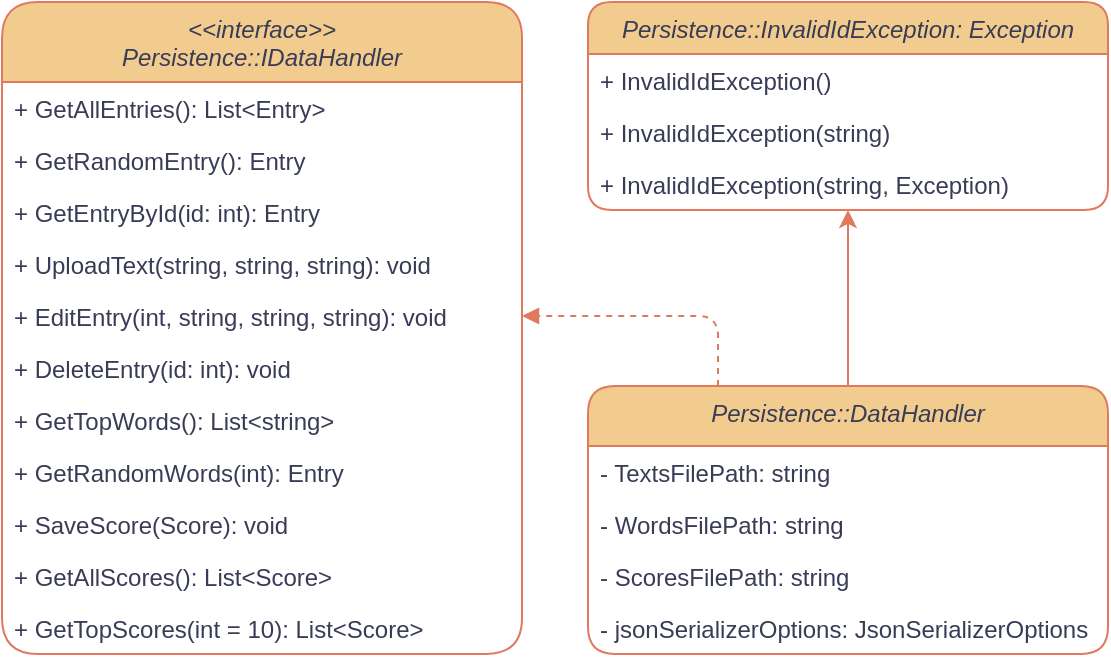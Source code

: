 <mxfile version="24.7.17">
  <diagram id="C5RBs43oDa-KdzZeNtuy" name="Page-1">
    <mxGraphModel dx="368" dy="737" grid="0" gridSize="10" guides="1" tooltips="1" connect="1" arrows="1" fold="1" page="1" pageScale="1" pageWidth="827" pageHeight="1169" background="#ffffff" math="0" shadow="0">
      <root>
        <mxCell id="WIyWlLk6GJQsqaUBKTNV-0" />
        <mxCell id="WIyWlLk6GJQsqaUBKTNV-1" parent="WIyWlLk6GJQsqaUBKTNV-0" />
        <mxCell id="cKu4siLhyV3QIfPD6zT8-0" value="&lt;&lt;interface&gt;&gt;&#xa;Persistence::IDataHandler" style="swimlane;fontStyle=2;align=center;verticalAlign=top;childLayout=stackLayout;horizontal=1;startSize=40;horizontalStack=0;resizeParent=1;resizeLast=0;collapsible=1;marginBottom=0;rounded=1;shadow=0;strokeWidth=1;labelBackgroundColor=none;fillColor=#F2CC8F;strokeColor=#E07A5F;fontColor=#393C56;" parent="WIyWlLk6GJQsqaUBKTNV-1" vertex="1">
          <mxGeometry x="921" y="534" width="260" height="326" as="geometry">
            <mxRectangle x="220" y="120" width="160" height="26" as="alternateBounds" />
          </mxGeometry>
        </mxCell>
        <mxCell id="cKu4siLhyV3QIfPD6zT8-1" value="+ GetAllEntries(): List&lt;Entry&gt;" style="text;align=left;verticalAlign=top;spacingLeft=4;spacingRight=4;overflow=hidden;rotatable=0;points=[[0,0.5],[1,0.5]];portConstraint=eastwest;labelBackgroundColor=none;fontColor=#393C56;rounded=1;" parent="cKu4siLhyV3QIfPD6zT8-0" vertex="1">
          <mxGeometry y="40" width="260" height="26" as="geometry" />
        </mxCell>
        <mxCell id="cKu4siLhyV3QIfPD6zT8-2" value="+ GetRandomEntry(): Entry" style="text;align=left;verticalAlign=top;spacingLeft=4;spacingRight=4;overflow=hidden;rotatable=0;points=[[0,0.5],[1,0.5]];portConstraint=eastwest;labelBackgroundColor=none;fontColor=#393C56;rounded=1;" parent="cKu4siLhyV3QIfPD6zT8-0" vertex="1">
          <mxGeometry y="66" width="260" height="26" as="geometry" />
        </mxCell>
        <mxCell id="cKu4siLhyV3QIfPD6zT8-3" value="+ GetEntryById(id: int): Entry" style="text;align=left;verticalAlign=top;spacingLeft=4;spacingRight=4;overflow=hidden;rotatable=0;points=[[0,0.5],[1,0.5]];portConstraint=eastwest;labelBackgroundColor=none;fontColor=#393C56;rounded=1;" parent="cKu4siLhyV3QIfPD6zT8-0" vertex="1">
          <mxGeometry y="92" width="260" height="26" as="geometry" />
        </mxCell>
        <mxCell id="cKu4siLhyV3QIfPD6zT8-4" value="+ UploadText(string, string, string): void" style="text;align=left;verticalAlign=top;spacingLeft=4;spacingRight=4;overflow=hidden;rotatable=0;points=[[0,0.5],[1,0.5]];portConstraint=eastwest;labelBackgroundColor=none;fontColor=#393C56;rounded=1;" parent="cKu4siLhyV3QIfPD6zT8-0" vertex="1">
          <mxGeometry y="118" width="260" height="26" as="geometry" />
        </mxCell>
        <mxCell id="cKu4siLhyV3QIfPD6zT8-5" value="+ EditEntry(int, string, string, string): void" style="text;align=left;verticalAlign=top;spacingLeft=4;spacingRight=4;overflow=hidden;rotatable=0;points=[[0,0.5],[1,0.5]];portConstraint=eastwest;labelBackgroundColor=none;fontColor=#393C56;rounded=1;" parent="cKu4siLhyV3QIfPD6zT8-0" vertex="1">
          <mxGeometry y="144" width="260" height="26" as="geometry" />
        </mxCell>
        <mxCell id="cKu4siLhyV3QIfPD6zT8-6" value="+ DeleteEntry(id: int): void" style="text;align=left;verticalAlign=top;spacingLeft=4;spacingRight=4;overflow=hidden;rotatable=0;points=[[0,0.5],[1,0.5]];portConstraint=eastwest;labelBackgroundColor=none;fontColor=#393C56;rounded=1;" parent="cKu4siLhyV3QIfPD6zT8-0" vertex="1">
          <mxGeometry y="170" width="260" height="26" as="geometry" />
        </mxCell>
        <mxCell id="cKu4siLhyV3QIfPD6zT8-7" value="+ GetTopWords(): List&lt;string&gt;" style="text;align=left;verticalAlign=top;spacingLeft=4;spacingRight=4;overflow=hidden;rotatable=0;points=[[0,0.5],[1,0.5]];portConstraint=eastwest;labelBackgroundColor=none;fontColor=#393C56;rounded=1;" parent="cKu4siLhyV3QIfPD6zT8-0" vertex="1">
          <mxGeometry y="196" width="260" height="26" as="geometry" />
        </mxCell>
        <mxCell id="cKu4siLhyV3QIfPD6zT8-8" value="+ GetRandomWords(int): Entry" style="text;align=left;verticalAlign=top;spacingLeft=4;spacingRight=4;overflow=hidden;rotatable=0;points=[[0,0.5],[1,0.5]];portConstraint=eastwest;labelBackgroundColor=none;fontColor=#393C56;rounded=1;" parent="cKu4siLhyV3QIfPD6zT8-0" vertex="1">
          <mxGeometry y="222" width="260" height="26" as="geometry" />
        </mxCell>
        <mxCell id="cKu4siLhyV3QIfPD6zT8-9" value="+ SaveScore(Score): void" style="text;align=left;verticalAlign=top;spacingLeft=4;spacingRight=4;overflow=hidden;rotatable=0;points=[[0,0.5],[1,0.5]];portConstraint=eastwest;labelBackgroundColor=none;fontColor=#393C56;rounded=1;" parent="cKu4siLhyV3QIfPD6zT8-0" vertex="1">
          <mxGeometry y="248" width="260" height="26" as="geometry" />
        </mxCell>
        <mxCell id="cKu4siLhyV3QIfPD6zT8-10" value="+ GetAllScores(): List&lt;Score&gt;" style="text;align=left;verticalAlign=top;spacingLeft=4;spacingRight=4;overflow=hidden;rotatable=0;points=[[0,0.5],[1,0.5]];portConstraint=eastwest;labelBackgroundColor=none;fontColor=#393C56;rounded=1;" parent="cKu4siLhyV3QIfPD6zT8-0" vertex="1">
          <mxGeometry y="274" width="260" height="26" as="geometry" />
        </mxCell>
        <mxCell id="cKu4siLhyV3QIfPD6zT8-11" value="+ GetTopScores(int = 10): List&lt;Score&gt;" style="text;align=left;verticalAlign=top;spacingLeft=4;spacingRight=4;overflow=hidden;rotatable=0;points=[[0,0.5],[1,0.5]];portConstraint=eastwest;labelBackgroundColor=none;fontColor=#393C56;rounded=1;" parent="cKu4siLhyV3QIfPD6zT8-0" vertex="1">
          <mxGeometry y="300" width="260" height="26" as="geometry" />
        </mxCell>
        <mxCell id="cKu4siLhyV3QIfPD6zT8-12" style="edgeStyle=orthogonalEdgeStyle;rounded=1;orthogonalLoop=1;jettySize=auto;html=1;entryX=1;entryY=0.5;entryDx=0;entryDy=0;endArrow=block;endFill=1;dashed=1;labelBackgroundColor=none;strokeColor=#E07A5F;fontColor=default;exitX=0.25;exitY=0;exitDx=0;exitDy=0;" parent="WIyWlLk6GJQsqaUBKTNV-1" source="cKu4siLhyV3QIfPD6zT8-13" target="cKu4siLhyV3QIfPD6zT8-5" edge="1">
          <mxGeometry relative="1" as="geometry">
            <Array as="points" />
          </mxGeometry>
        </mxCell>
        <mxCell id="aBo44afxSkpnM7kBW6Xj-0" style="edgeStyle=orthogonalEdgeStyle;rounded=0;orthogonalLoop=1;jettySize=auto;html=1;strokeColor=#E07A5F;fontColor=#393C56;fillColor=#F2CC8F;" edge="1" parent="WIyWlLk6GJQsqaUBKTNV-1" source="cKu4siLhyV3QIfPD6zT8-13" target="cKu4siLhyV3QIfPD6zT8-18">
          <mxGeometry relative="1" as="geometry" />
        </mxCell>
        <mxCell id="cKu4siLhyV3QIfPD6zT8-13" value="Persistence::DataHandler" style="swimlane;fontStyle=2;align=center;verticalAlign=top;childLayout=stackLayout;horizontal=1;startSize=30;horizontalStack=0;resizeParent=1;resizeLast=0;collapsible=1;marginBottom=0;rounded=1;shadow=0;strokeWidth=1;labelBackgroundColor=none;fillColor=#F2CC8F;strokeColor=#E07A5F;fontColor=#393C56;" parent="WIyWlLk6GJQsqaUBKTNV-1" vertex="1">
          <mxGeometry x="1214" y="726" width="260" height="134" as="geometry">
            <mxRectangle x="220" y="120" width="160" height="26" as="alternateBounds" />
          </mxGeometry>
        </mxCell>
        <mxCell id="cKu4siLhyV3QIfPD6zT8-14" value="- TextsFilePath: string" style="text;align=left;verticalAlign=top;spacingLeft=4;spacingRight=4;overflow=hidden;rotatable=0;points=[[0,0.5],[1,0.5]];portConstraint=eastwest;labelBackgroundColor=none;fontColor=#393C56;rounded=1;" parent="cKu4siLhyV3QIfPD6zT8-13" vertex="1">
          <mxGeometry y="30" width="260" height="26" as="geometry" />
        </mxCell>
        <mxCell id="cKu4siLhyV3QIfPD6zT8-15" value="- WordsFilePath: string" style="text;align=left;verticalAlign=top;spacingLeft=4;spacingRight=4;overflow=hidden;rotatable=0;points=[[0,0.5],[1,0.5]];portConstraint=eastwest;labelBackgroundColor=none;fontColor=#393C56;rounded=1;" parent="cKu4siLhyV3QIfPD6zT8-13" vertex="1">
          <mxGeometry y="56" width="260" height="26" as="geometry" />
        </mxCell>
        <mxCell id="cKu4siLhyV3QIfPD6zT8-16" value="- ScoresFilePath: string" style="text;align=left;verticalAlign=top;spacingLeft=4;spacingRight=4;overflow=hidden;rotatable=0;points=[[0,0.5],[1,0.5]];portConstraint=eastwest;labelBackgroundColor=none;fontColor=#393C56;rounded=1;" parent="cKu4siLhyV3QIfPD6zT8-13" vertex="1">
          <mxGeometry y="82" width="260" height="26" as="geometry" />
        </mxCell>
        <mxCell id="cKu4siLhyV3QIfPD6zT8-17" value="- jsonSerializerOptions: JsonSerializerOptions" style="text;align=left;verticalAlign=top;spacingLeft=4;spacingRight=4;overflow=hidden;rotatable=0;points=[[0,0.5],[1,0.5]];portConstraint=eastwest;labelBackgroundColor=none;fontColor=#393C56;rounded=1;" parent="cKu4siLhyV3QIfPD6zT8-13" vertex="1">
          <mxGeometry y="108" width="260" height="26" as="geometry" />
        </mxCell>
        <mxCell id="cKu4siLhyV3QIfPD6zT8-18" value="Persistence::InvalidIdException: Exception" style="swimlane;fontStyle=2;align=center;verticalAlign=top;childLayout=stackLayout;horizontal=1;startSize=26;horizontalStack=0;resizeParent=1;resizeLast=0;collapsible=1;marginBottom=0;rounded=1;shadow=0;strokeWidth=1;labelBackgroundColor=none;fillColor=#F2CC8F;strokeColor=#E07A5F;fontColor=#393C56;" parent="WIyWlLk6GJQsqaUBKTNV-1" vertex="1">
          <mxGeometry x="1214" y="534" width="260" height="104" as="geometry">
            <mxRectangle x="220" y="120" width="160" height="26" as="alternateBounds" />
          </mxGeometry>
        </mxCell>
        <mxCell id="cKu4siLhyV3QIfPD6zT8-19" value="+ InvalidIdException()" style="text;align=left;verticalAlign=top;spacingLeft=4;spacingRight=4;overflow=hidden;rotatable=0;points=[[0,0.5],[1,0.5]];portConstraint=eastwest;labelBackgroundColor=none;fontColor=#393C56;rounded=1;" parent="cKu4siLhyV3QIfPD6zT8-18" vertex="1">
          <mxGeometry y="26" width="260" height="26" as="geometry" />
        </mxCell>
        <mxCell id="cKu4siLhyV3QIfPD6zT8-20" value="+ InvalidIdException(string)" style="text;align=left;verticalAlign=top;spacingLeft=4;spacingRight=4;overflow=hidden;rotatable=0;points=[[0,0.5],[1,0.5]];portConstraint=eastwest;labelBackgroundColor=none;fontColor=#393C56;rounded=1;" parent="cKu4siLhyV3QIfPD6zT8-18" vertex="1">
          <mxGeometry y="52" width="260" height="26" as="geometry" />
        </mxCell>
        <mxCell id="cKu4siLhyV3QIfPD6zT8-21" value="+ InvalidIdException(string, Exception)" style="text;align=left;verticalAlign=top;spacingLeft=4;spacingRight=4;overflow=hidden;rotatable=0;points=[[0,0.5],[1,0.5]];portConstraint=eastwest;labelBackgroundColor=none;fontColor=#393C56;rounded=1;" parent="cKu4siLhyV3QIfPD6zT8-18" vertex="1">
          <mxGeometry y="78" width="260" height="26" as="geometry" />
        </mxCell>
      </root>
    </mxGraphModel>
  </diagram>
</mxfile>
